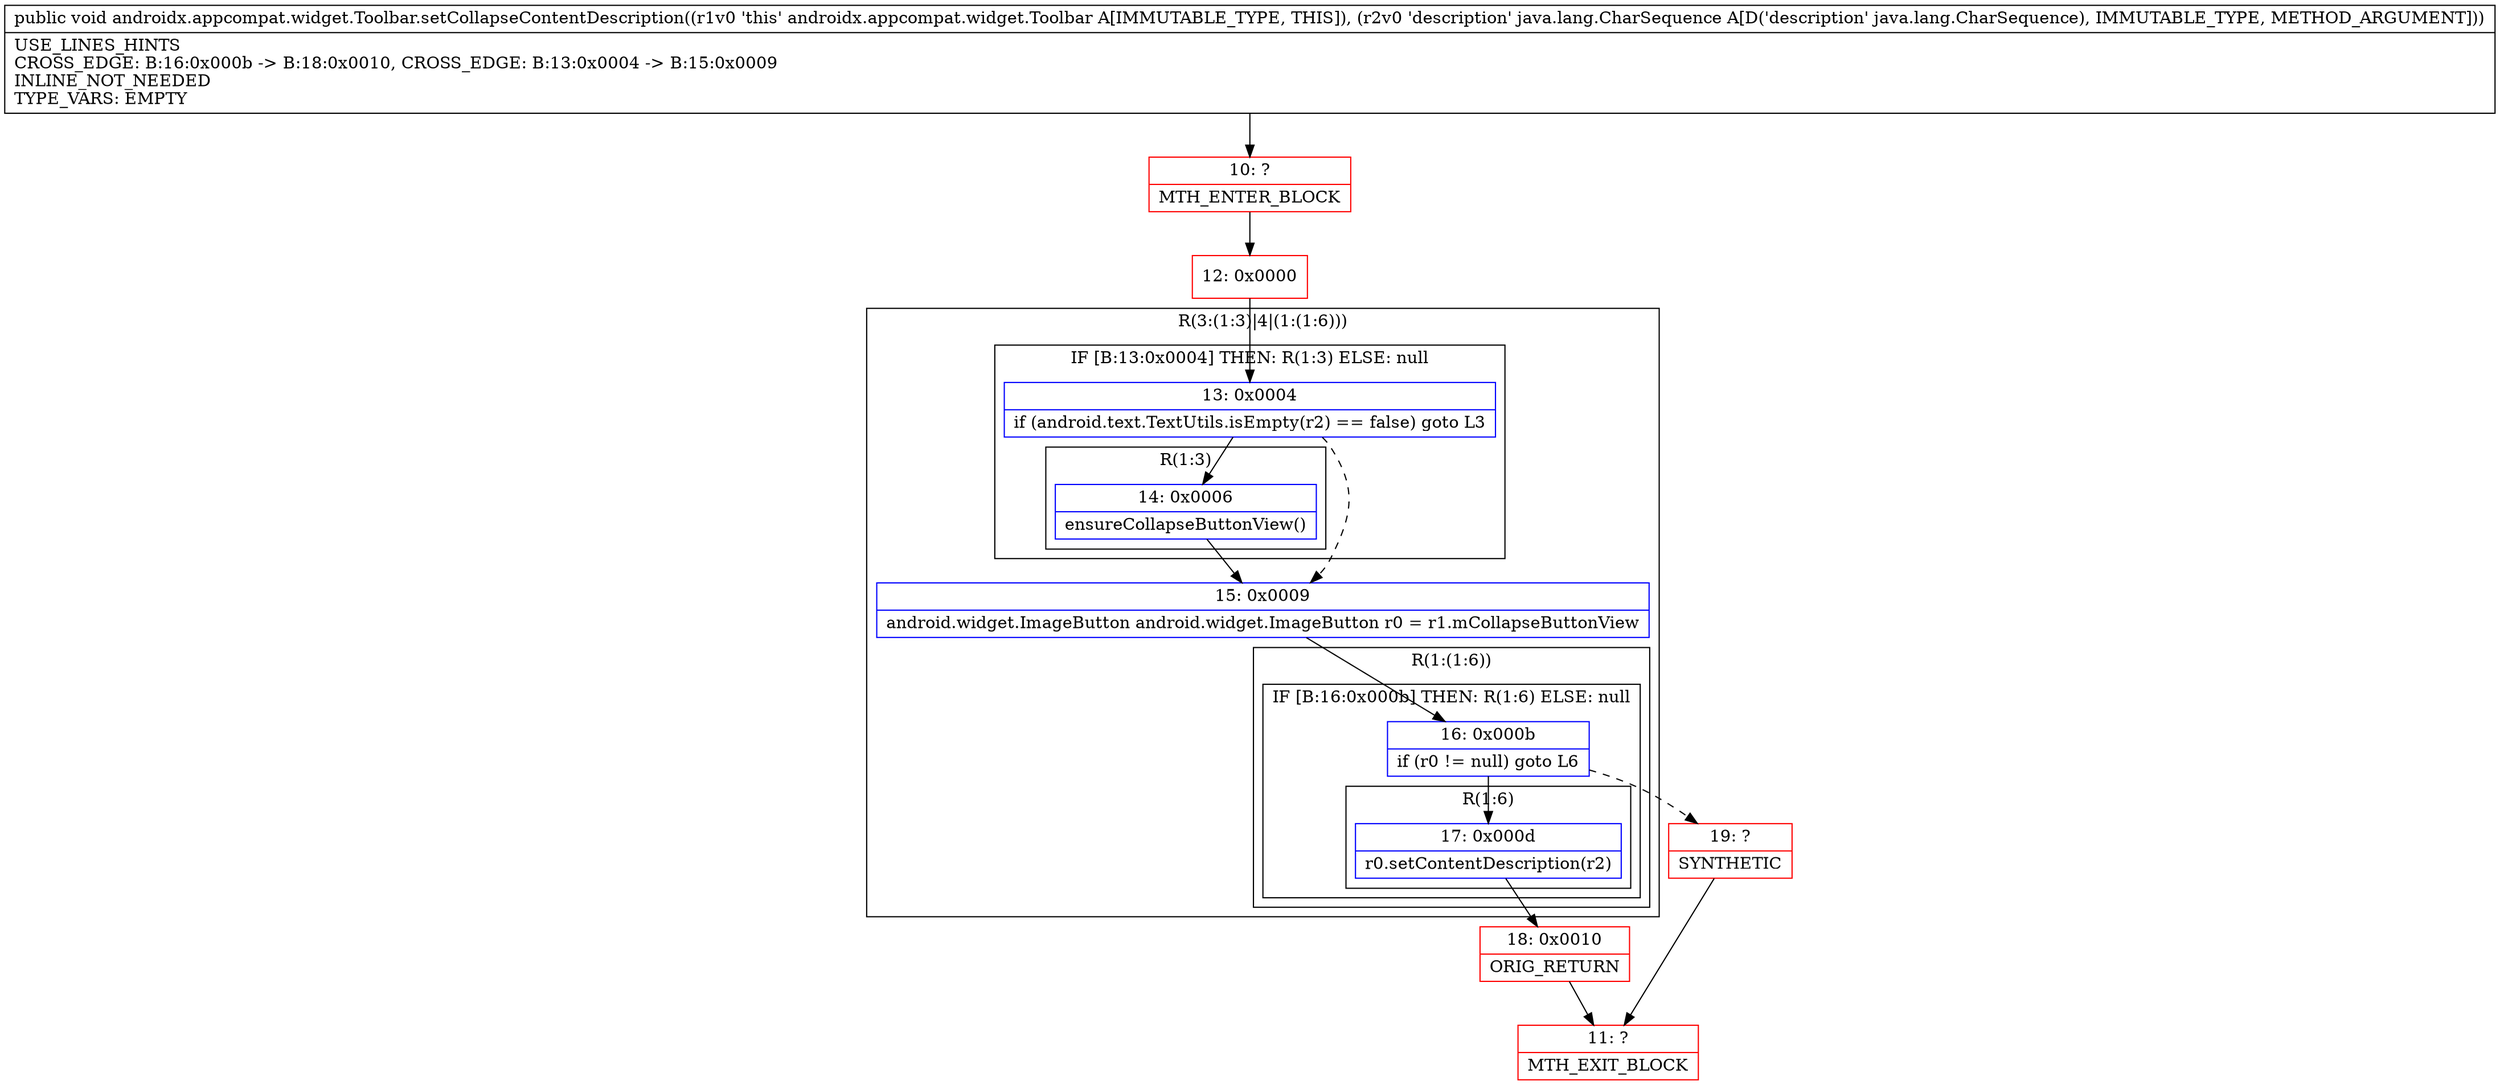 digraph "CFG forandroidx.appcompat.widget.Toolbar.setCollapseContentDescription(Ljava\/lang\/CharSequence;)V" {
subgraph cluster_Region_2022068283 {
label = "R(3:(1:3)|4|(1:(1:6)))";
node [shape=record,color=blue];
subgraph cluster_IfRegion_1190849235 {
label = "IF [B:13:0x0004] THEN: R(1:3) ELSE: null";
node [shape=record,color=blue];
Node_13 [shape=record,label="{13\:\ 0x0004|if (android.text.TextUtils.isEmpty(r2) == false) goto L3\l}"];
subgraph cluster_Region_1788650631 {
label = "R(1:3)";
node [shape=record,color=blue];
Node_14 [shape=record,label="{14\:\ 0x0006|ensureCollapseButtonView()\l}"];
}
}
Node_15 [shape=record,label="{15\:\ 0x0009|android.widget.ImageButton android.widget.ImageButton r0 = r1.mCollapseButtonView\l}"];
subgraph cluster_Region_350417917 {
label = "R(1:(1:6))";
node [shape=record,color=blue];
subgraph cluster_IfRegion_1440314163 {
label = "IF [B:16:0x000b] THEN: R(1:6) ELSE: null";
node [shape=record,color=blue];
Node_16 [shape=record,label="{16\:\ 0x000b|if (r0 != null) goto L6\l}"];
subgraph cluster_Region_2025259635 {
label = "R(1:6)";
node [shape=record,color=blue];
Node_17 [shape=record,label="{17\:\ 0x000d|r0.setContentDescription(r2)\l}"];
}
}
}
}
Node_10 [shape=record,color=red,label="{10\:\ ?|MTH_ENTER_BLOCK\l}"];
Node_12 [shape=record,color=red,label="{12\:\ 0x0000}"];
Node_18 [shape=record,color=red,label="{18\:\ 0x0010|ORIG_RETURN\l}"];
Node_11 [shape=record,color=red,label="{11\:\ ?|MTH_EXIT_BLOCK\l}"];
Node_19 [shape=record,color=red,label="{19\:\ ?|SYNTHETIC\l}"];
MethodNode[shape=record,label="{public void androidx.appcompat.widget.Toolbar.setCollapseContentDescription((r1v0 'this' androidx.appcompat.widget.Toolbar A[IMMUTABLE_TYPE, THIS]), (r2v0 'description' java.lang.CharSequence A[D('description' java.lang.CharSequence), IMMUTABLE_TYPE, METHOD_ARGUMENT]))  | USE_LINES_HINTS\lCROSS_EDGE: B:16:0x000b \-\> B:18:0x0010, CROSS_EDGE: B:13:0x0004 \-\> B:15:0x0009\lINLINE_NOT_NEEDED\lTYPE_VARS: EMPTY\l}"];
MethodNode -> Node_10;Node_13 -> Node_14;
Node_13 -> Node_15[style=dashed];
Node_14 -> Node_15;
Node_15 -> Node_16;
Node_16 -> Node_17;
Node_16 -> Node_19[style=dashed];
Node_17 -> Node_18;
Node_10 -> Node_12;
Node_12 -> Node_13;
Node_18 -> Node_11;
Node_19 -> Node_11;
}

